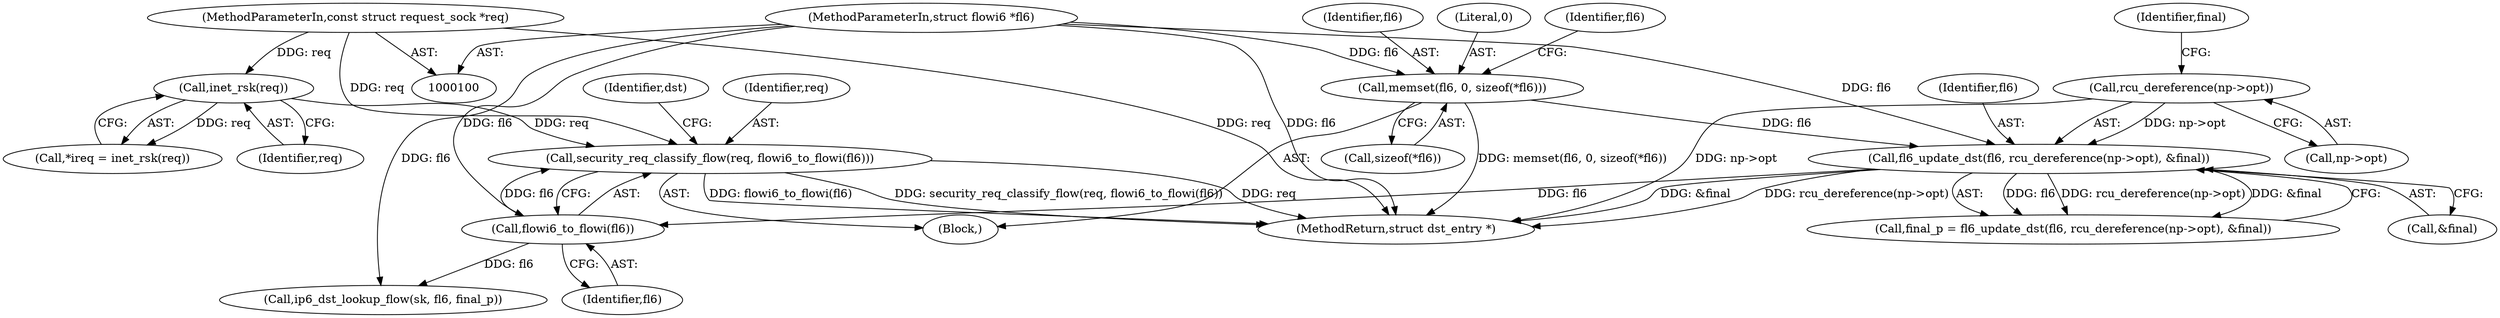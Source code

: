 digraph "0_linux_45f6fad84cc305103b28d73482b344d7f5b76f39_7@pointer" {
"1000185" [label="(Call,security_req_classify_flow(req, flowi6_to_flowi(fl6)))"];
"1000109" [label="(Call,inet_rsk(req))"];
"1000103" [label="(MethodParameterIn,const struct request_sock *req)"];
"1000187" [label="(Call,flowi6_to_flowi(fl6))"];
"1000140" [label="(Call,fl6_update_dst(fl6, rcu_dereference(np->opt), &final))"];
"1000119" [label="(Call,memset(fl6, 0, sizeof(*fl6)))"];
"1000102" [label="(MethodParameterIn,struct flowi6 *fl6)"];
"1000142" [label="(Call,rcu_dereference(np->opt))"];
"1000191" [label="(Call,ip6_dst_lookup_flow(sk, fl6, final_p))"];
"1000140" [label="(Call,fl6_update_dst(fl6, rcu_dereference(np->opt), &final))"];
"1000146" [label="(Call,&final)"];
"1000122" [label="(Call,sizeof(*fl6))"];
"1000187" [label="(Call,flowi6_to_flowi(fl6))"];
"1000147" [label="(Identifier,final)"];
"1000107" [label="(Call,*ireq = inet_rsk(req))"];
"1000103" [label="(MethodParameterIn,const struct request_sock *req)"];
"1000186" [label="(Identifier,req)"];
"1000109" [label="(Call,inet_rsk(req))"];
"1000110" [label="(Identifier,req)"];
"1000190" [label="(Identifier,dst)"];
"1000138" [label="(Call,final_p = fl6_update_dst(fl6, rcu_dereference(np->opt), &final))"];
"1000202" [label="(MethodReturn,struct dst_entry *)"];
"1000121" [label="(Literal,0)"];
"1000143" [label="(Call,np->opt)"];
"1000142" [label="(Call,rcu_dereference(np->opt))"];
"1000185" [label="(Call,security_req_classify_flow(req, flowi6_to_flowi(fl6)))"];
"1000188" [label="(Identifier,fl6)"];
"1000105" [label="(Block,)"];
"1000102" [label="(MethodParameterIn,struct flowi6 *fl6)"];
"1000127" [label="(Identifier,fl6)"];
"1000141" [label="(Identifier,fl6)"];
"1000120" [label="(Identifier,fl6)"];
"1000119" [label="(Call,memset(fl6, 0, sizeof(*fl6)))"];
"1000185" -> "1000105"  [label="AST: "];
"1000185" -> "1000187"  [label="CFG: "];
"1000186" -> "1000185"  [label="AST: "];
"1000187" -> "1000185"  [label="AST: "];
"1000190" -> "1000185"  [label="CFG: "];
"1000185" -> "1000202"  [label="DDG: security_req_classify_flow(req, flowi6_to_flowi(fl6))"];
"1000185" -> "1000202"  [label="DDG: req"];
"1000185" -> "1000202"  [label="DDG: flowi6_to_flowi(fl6)"];
"1000109" -> "1000185"  [label="DDG: req"];
"1000103" -> "1000185"  [label="DDG: req"];
"1000187" -> "1000185"  [label="DDG: fl6"];
"1000109" -> "1000107"  [label="AST: "];
"1000109" -> "1000110"  [label="CFG: "];
"1000110" -> "1000109"  [label="AST: "];
"1000107" -> "1000109"  [label="CFG: "];
"1000109" -> "1000107"  [label="DDG: req"];
"1000103" -> "1000109"  [label="DDG: req"];
"1000103" -> "1000100"  [label="AST: "];
"1000103" -> "1000202"  [label="DDG: req"];
"1000187" -> "1000188"  [label="CFG: "];
"1000188" -> "1000187"  [label="AST: "];
"1000140" -> "1000187"  [label="DDG: fl6"];
"1000102" -> "1000187"  [label="DDG: fl6"];
"1000187" -> "1000191"  [label="DDG: fl6"];
"1000140" -> "1000138"  [label="AST: "];
"1000140" -> "1000146"  [label="CFG: "];
"1000141" -> "1000140"  [label="AST: "];
"1000142" -> "1000140"  [label="AST: "];
"1000146" -> "1000140"  [label="AST: "];
"1000138" -> "1000140"  [label="CFG: "];
"1000140" -> "1000202"  [label="DDG: rcu_dereference(np->opt)"];
"1000140" -> "1000202"  [label="DDG: &final"];
"1000140" -> "1000138"  [label="DDG: fl6"];
"1000140" -> "1000138"  [label="DDG: rcu_dereference(np->opt)"];
"1000140" -> "1000138"  [label="DDG: &final"];
"1000119" -> "1000140"  [label="DDG: fl6"];
"1000102" -> "1000140"  [label="DDG: fl6"];
"1000142" -> "1000140"  [label="DDG: np->opt"];
"1000119" -> "1000105"  [label="AST: "];
"1000119" -> "1000122"  [label="CFG: "];
"1000120" -> "1000119"  [label="AST: "];
"1000121" -> "1000119"  [label="AST: "];
"1000122" -> "1000119"  [label="AST: "];
"1000127" -> "1000119"  [label="CFG: "];
"1000119" -> "1000202"  [label="DDG: memset(fl6, 0, sizeof(*fl6))"];
"1000102" -> "1000119"  [label="DDG: fl6"];
"1000102" -> "1000100"  [label="AST: "];
"1000102" -> "1000202"  [label="DDG: fl6"];
"1000102" -> "1000191"  [label="DDG: fl6"];
"1000142" -> "1000143"  [label="CFG: "];
"1000143" -> "1000142"  [label="AST: "];
"1000147" -> "1000142"  [label="CFG: "];
"1000142" -> "1000202"  [label="DDG: np->opt"];
}
